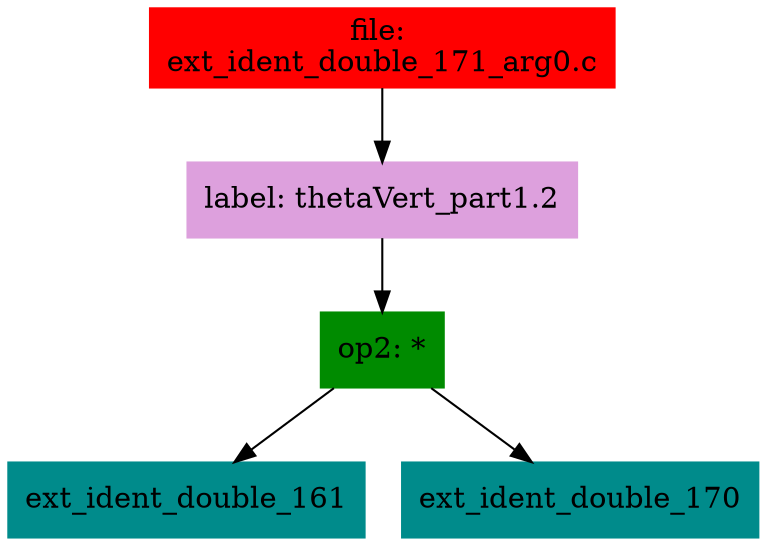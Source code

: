 digraph G {
node [shape=box]

0 [label="file: 
ext_ident_double_171_arg0.c",color=red, style=filled]
1 [label="label: thetaVert_part1.2",color=plum, style=filled]
0 -> 1
2 [label="op2: *",color=green4, style=filled]
1 -> 2
3 [label="ext_ident_double_161",color=cyan4, style=filled]
2 -> 3
37 [label="ext_ident_double_170",color=cyan4, style=filled]
2 -> 37


}

